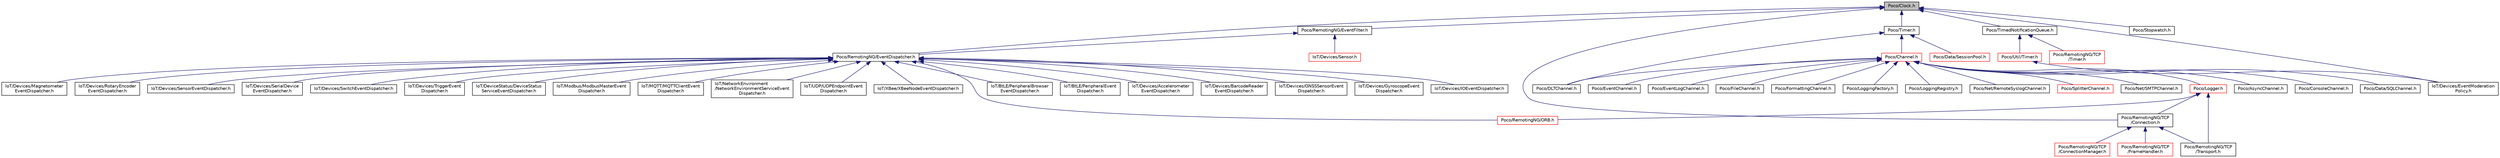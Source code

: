 digraph "Poco/Clock.h"
{
 // LATEX_PDF_SIZE
  edge [fontname="Helvetica",fontsize="10",labelfontname="Helvetica",labelfontsize="10"];
  node [fontname="Helvetica",fontsize="10",shape=record];
  Node1 [label="Poco/Clock.h",height=0.2,width=0.4,color="black", fillcolor="grey75", style="filled", fontcolor="black",tooltip=" "];
  Node1 -> Node2 [dir="back",color="midnightblue",fontsize="10",style="solid",fontname="Helvetica"];
  Node2 [label="Poco/Timer.h",height=0.2,width=0.4,color="black", fillcolor="white", style="filled",URL="$Timer_8h.html",tooltip=" "];
  Node2 -> Node3 [dir="back",color="midnightblue",fontsize="10",style="solid",fontname="Helvetica"];
  Node3 [label="Poco/Channel.h",height=0.2,width=0.4,color="red", fillcolor="white", style="filled",URL="$Channel_8h.html",tooltip=" "];
  Node3 -> Node4 [dir="back",color="midnightblue",fontsize="10",style="solid",fontname="Helvetica"];
  Node4 [label="Poco/Logger.h",height=0.2,width=0.4,color="red", fillcolor="white", style="filled",URL="$Logger_8h.html",tooltip=" "];
  Node4 -> Node34 [dir="back",color="midnightblue",fontsize="10",style="solid",fontname="Helvetica"];
  Node34 [label="Poco/RemotingNG/ORB.h",height=0.2,width=0.4,color="red", fillcolor="white", style="filled",URL="$ORB_8h.html",tooltip=" "];
  Node4 -> Node369 [dir="back",color="midnightblue",fontsize="10",style="solid",fontname="Helvetica"];
  Node369 [label="Poco/RemotingNG/TCP\l/Connection.h",height=0.2,width=0.4,color="black", fillcolor="white", style="filled",URL="$Connection_8h.html",tooltip=" "];
  Node369 -> Node370 [dir="back",color="midnightblue",fontsize="10",style="solid",fontname="Helvetica"];
  Node370 [label="Poco/RemotingNG/TCP\l/FrameHandler.h",height=0.2,width=0.4,color="red", fillcolor="white", style="filled",URL="$FrameHandler_8h.html",tooltip=" "];
  Node369 -> Node375 [dir="back",color="midnightblue",fontsize="10",style="solid",fontname="Helvetica"];
  Node375 [label="Poco/RemotingNG/TCP\l/ConnectionManager.h",height=0.2,width=0.4,color="red", fillcolor="white", style="filled",URL="$ConnectionManager_8h.html",tooltip=" "];
  Node369 -> Node374 [dir="back",color="midnightblue",fontsize="10",style="solid",fontname="Helvetica"];
  Node374 [label="Poco/RemotingNG/TCP\l/Transport.h",height=0.2,width=0.4,color="black", fillcolor="white", style="filled",URL="$TCP_2Transport_8h.html",tooltip=" "];
  Node4 -> Node374 [dir="back",color="midnightblue",fontsize="10",style="solid",fontname="Helvetica"];
  Node3 -> Node418 [dir="back",color="midnightblue",fontsize="10",style="solid",fontname="Helvetica"];
  Node418 [label="Poco/AsyncChannel.h",height=0.2,width=0.4,color="black", fillcolor="white", style="filled",URL="$AsyncChannel_8h.html",tooltip=" "];
  Node3 -> Node419 [dir="back",color="midnightblue",fontsize="10",style="solid",fontname="Helvetica"];
  Node419 [label="Poco/ConsoleChannel.h",height=0.2,width=0.4,color="black", fillcolor="white", style="filled",URL="$ConsoleChannel_8h.html",tooltip=" "];
  Node3 -> Node401 [dir="back",color="midnightblue",fontsize="10",style="solid",fontname="Helvetica"];
  Node401 [label="Poco/Data/SQLChannel.h",height=0.2,width=0.4,color="black", fillcolor="white", style="filled",URL="$SQLChannel_8h.html",tooltip=" "];
  Node3 -> Node420 [dir="back",color="midnightblue",fontsize="10",style="solid",fontname="Helvetica"];
  Node420 [label="Poco/DLTChannel.h",height=0.2,width=0.4,color="black", fillcolor="white", style="filled",URL="$DLTChannel_8h.html",tooltip=" "];
  Node3 -> Node332 [dir="back",color="midnightblue",fontsize="10",style="solid",fontname="Helvetica"];
  Node332 [label="Poco/EventChannel.h",height=0.2,width=0.4,color="black", fillcolor="white", style="filled",URL="$EventChannel_8h.html",tooltip=" "];
  Node3 -> Node421 [dir="back",color="midnightblue",fontsize="10",style="solid",fontname="Helvetica"];
  Node421 [label="Poco/EventLogChannel.h",height=0.2,width=0.4,color="black", fillcolor="white", style="filled",URL="$EventLogChannel_8h.html",tooltip=" "];
  Node3 -> Node422 [dir="back",color="midnightblue",fontsize="10",style="solid",fontname="Helvetica"];
  Node422 [label="Poco/FileChannel.h",height=0.2,width=0.4,color="black", fillcolor="white", style="filled",URL="$FileChannel_8h.html",tooltip=" "];
  Node3 -> Node423 [dir="back",color="midnightblue",fontsize="10",style="solid",fontname="Helvetica"];
  Node423 [label="Poco/FormattingChannel.h",height=0.2,width=0.4,color="black", fillcolor="white", style="filled",URL="$FormattingChannel_8h.html",tooltip=" "];
  Node3 -> Node424 [dir="back",color="midnightblue",fontsize="10",style="solid",fontname="Helvetica"];
  Node424 [label="Poco/LoggingFactory.h",height=0.2,width=0.4,color="black", fillcolor="white", style="filled",URL="$LoggingFactory_8h.html",tooltip=" "];
  Node3 -> Node425 [dir="back",color="midnightblue",fontsize="10",style="solid",fontname="Helvetica"];
  Node425 [label="Poco/LoggingRegistry.h",height=0.2,width=0.4,color="black", fillcolor="white", style="filled",URL="$LoggingRegistry_8h.html",tooltip=" "];
  Node3 -> Node426 [dir="back",color="midnightblue",fontsize="10",style="solid",fontname="Helvetica"];
  Node426 [label="Poco/Net/RemoteSyslogChannel.h",height=0.2,width=0.4,color="black", fillcolor="white", style="filled",URL="$RemoteSyslogChannel_8h.html",tooltip=" "];
  Node3 -> Node427 [dir="back",color="midnightblue",fontsize="10",style="solid",fontname="Helvetica"];
  Node427 [label="Poco/SplitterChannel.h",height=0.2,width=0.4,color="red", fillcolor="white", style="filled",URL="$SplitterChannel_8h.html",tooltip=" "];
  Node3 -> Node428 [dir="back",color="midnightblue",fontsize="10",style="solid",fontname="Helvetica"];
  Node428 [label="Poco/Net/SMTPChannel.h",height=0.2,width=0.4,color="black", fillcolor="white", style="filled",URL="$SMTPChannel_8h.html",tooltip=" "];
  Node2 -> Node406 [dir="back",color="midnightblue",fontsize="10",style="solid",fontname="Helvetica"];
  Node406 [label="Poco/Data/SessionPool.h",height=0.2,width=0.4,color="red", fillcolor="white", style="filled",URL="$SessionPool_8h.html",tooltip=" "];
  Node2 -> Node420 [dir="back",color="midnightblue",fontsize="10",style="solid",fontname="Helvetica"];
  Node1 -> Node436 [dir="back",color="midnightblue",fontsize="10",style="solid",fontname="Helvetica"];
  Node436 [label="Poco/RemotingNG/EventFilter.h",height=0.2,width=0.4,color="black", fillcolor="white", style="filled",URL="$EventFilter_8h.html",tooltip=" "];
  Node436 -> Node437 [dir="back",color="midnightblue",fontsize="10",style="solid",fontname="Helvetica"];
  Node437 [label="Poco/RemotingNG/EventDispatcher.h",height=0.2,width=0.4,color="black", fillcolor="white", style="filled",URL="$RemotingNG_2EventDispatcher_8h.html",tooltip=" "];
  Node437 -> Node29 [dir="back",color="midnightblue",fontsize="10",style="solid",fontname="Helvetica"];
  Node29 [label="IoT/BtLE/PeripheralBrowser\lEventDispatcher.h",height=0.2,width=0.4,color="black", fillcolor="white", style="filled",URL="$PeripheralBrowserEventDispatcher_8h.html",tooltip=" "];
  Node437 -> Node34 [dir="back",color="midnightblue",fontsize="10",style="solid",fontname="Helvetica"];
  Node437 -> Node20 [dir="back",color="midnightblue",fontsize="10",style="solid",fontname="Helvetica"];
  Node20 [label="IoT/BtLE/PeripheralEvent\lDispatcher.h",height=0.2,width=0.4,color="black", fillcolor="white", style="filled",URL="$PeripheralEventDispatcher_8h.html",tooltip=" "];
  Node437 -> Node62 [dir="back",color="midnightblue",fontsize="10",style="solid",fontname="Helvetica"];
  Node62 [label="IoT/Devices/Accelerometer\lEventDispatcher.h",height=0.2,width=0.4,color="black", fillcolor="white", style="filled",URL="$AccelerometerEventDispatcher_8h.html",tooltip=" "];
  Node437 -> Node67 [dir="back",color="midnightblue",fontsize="10",style="solid",fontname="Helvetica"];
  Node67 [label="IoT/Devices/BarcodeReader\lEventDispatcher.h",height=0.2,width=0.4,color="black", fillcolor="white", style="filled",URL="$BarcodeReaderEventDispatcher_8h.html",tooltip=" "];
  Node437 -> Node75 [dir="back",color="midnightblue",fontsize="10",style="solid",fontname="Helvetica"];
  Node75 [label="IoT/Devices/GNSSSensorEvent\lDispatcher.h",height=0.2,width=0.4,color="black", fillcolor="white", style="filled",URL="$GNSSSensorEventDispatcher_8h.html",tooltip=" "];
  Node437 -> Node84 [dir="back",color="midnightblue",fontsize="10",style="solid",fontname="Helvetica"];
  Node84 [label="IoT/Devices/GyroscopeEvent\lDispatcher.h",height=0.2,width=0.4,color="black", fillcolor="white", style="filled",URL="$GyroscopeEventDispatcher_8h.html",tooltip=" "];
  Node437 -> Node91 [dir="back",color="midnightblue",fontsize="10",style="solid",fontname="Helvetica"];
  Node91 [label="IoT/Devices/IOEventDispatcher.h",height=0.2,width=0.4,color="black", fillcolor="white", style="filled",URL="$IOEventDispatcher_8h.html",tooltip=" "];
  Node437 -> Node96 [dir="back",color="midnightblue",fontsize="10",style="solid",fontname="Helvetica"];
  Node96 [label="IoT/Devices/Magnetometer\lEventDispatcher.h",height=0.2,width=0.4,color="black", fillcolor="white", style="filled",URL="$MagnetometerEventDispatcher_8h.html",tooltip=" "];
  Node437 -> Node103 [dir="back",color="midnightblue",fontsize="10",style="solid",fontname="Helvetica"];
  Node103 [label="IoT/Devices/RotaryEncoder\lEventDispatcher.h",height=0.2,width=0.4,color="black", fillcolor="white", style="filled",URL="$RotaryEncoderEventDispatcher_8h.html",tooltip=" "];
  Node437 -> Node108 [dir="back",color="midnightblue",fontsize="10",style="solid",fontname="Helvetica"];
  Node108 [label="IoT/Devices/SensorEventDispatcher.h",height=0.2,width=0.4,color="black", fillcolor="white", style="filled",URL="$SensorEventDispatcher_8h.html",tooltip=" "];
  Node437 -> Node113 [dir="back",color="midnightblue",fontsize="10",style="solid",fontname="Helvetica"];
  Node113 [label="IoT/Devices/SerialDevice\lEventDispatcher.h",height=0.2,width=0.4,color="black", fillcolor="white", style="filled",URL="$SerialDeviceEventDispatcher_8h.html",tooltip=" "];
  Node437 -> Node118 [dir="back",color="midnightblue",fontsize="10",style="solid",fontname="Helvetica"];
  Node118 [label="IoT/Devices/SwitchEventDispatcher.h",height=0.2,width=0.4,color="black", fillcolor="white", style="filled",URL="$SwitchEventDispatcher_8h.html",tooltip=" "];
  Node437 -> Node123 [dir="back",color="midnightblue",fontsize="10",style="solid",fontname="Helvetica"];
  Node123 [label="IoT/Devices/TriggerEvent\lDispatcher.h",height=0.2,width=0.4,color="black", fillcolor="white", style="filled",URL="$TriggerEventDispatcher_8h.html",tooltip=" "];
  Node437 -> Node132 [dir="back",color="midnightblue",fontsize="10",style="solid",fontname="Helvetica"];
  Node132 [label="IoT/DeviceStatus/DeviceStatus\lServiceEventDispatcher.h",height=0.2,width=0.4,color="black", fillcolor="white", style="filled",URL="$DeviceStatusServiceEventDispatcher_8h.html",tooltip=" "];
  Node437 -> Node141 [dir="back",color="midnightblue",fontsize="10",style="solid",fontname="Helvetica"];
  Node141 [label="IoT/Modbus/ModbusMasterEvent\lDispatcher.h",height=0.2,width=0.4,color="black", fillcolor="white", style="filled",URL="$ModbusMasterEventDispatcher_8h.html",tooltip=" "];
  Node437 -> Node209 [dir="back",color="midnightblue",fontsize="10",style="solid",fontname="Helvetica"];
  Node209 [label="IoT/MQTT/MQTTClientEvent\lDispatcher.h",height=0.2,width=0.4,color="black", fillcolor="white", style="filled",URL="$MQTTClientEventDispatcher_8h.html",tooltip=" "];
  Node437 -> Node232 [dir="back",color="midnightblue",fontsize="10",style="solid",fontname="Helvetica"];
  Node232 [label="IoT/NetworkEnvironment\l/NetworkEnvironmentServiceEvent\lDispatcher.h",height=0.2,width=0.4,color="black", fillcolor="white", style="filled",URL="$NetworkEnvironmentServiceEventDispatcher_8h.html",tooltip=" "];
  Node437 -> Node243 [dir="back",color="midnightblue",fontsize="10",style="solid",fontname="Helvetica"];
  Node243 [label="IoT/UDP/UDPEndpointEvent\lDispatcher.h",height=0.2,width=0.4,color="black", fillcolor="white", style="filled",URL="$UDPEndpointEventDispatcher_8h.html",tooltip=" "];
  Node437 -> Node307 [dir="back",color="midnightblue",fontsize="10",style="solid",fontname="Helvetica"];
  Node307 [label="IoT/XBee/XBeeNodeEventDispatcher.h",height=0.2,width=0.4,color="black", fillcolor="white", style="filled",URL="$XBeeNodeEventDispatcher_8h.html",tooltip=" "];
  Node436 -> Node105 [dir="back",color="midnightblue",fontsize="10",style="solid",fontname="Helvetica"];
  Node105 [label="IoT/Devices/Sensor.h",height=0.2,width=0.4,color="red", fillcolor="white", style="filled",URL="$Sensor_8h.html",tooltip=" "];
  Node1 -> Node437 [dir="back",color="midnightblue",fontsize="10",style="solid",fontname="Helvetica"];
  Node1 -> Node438 [dir="back",color="midnightblue",fontsize="10",style="solid",fontname="Helvetica"];
  Node438 [label="Poco/TimedNotificationQueue.h",height=0.2,width=0.4,color="black", fillcolor="white", style="filled",URL="$TimedNotificationQueue_8h.html",tooltip=" "];
  Node438 -> Node439 [dir="back",color="midnightblue",fontsize="10",style="solid",fontname="Helvetica"];
  Node439 [label="Poco/Util/Timer.h",height=0.2,width=0.4,color="red", fillcolor="white", style="filled",URL="$Util_2Timer_8h.html",tooltip=" "];
  Node439 -> Node71 [dir="back",color="midnightblue",fontsize="10",style="solid",fontname="Helvetica"];
  Node71 [label="IoT/Devices/EventModeration\lPolicy.h",height=0.2,width=0.4,color="black", fillcolor="white", style="filled",URL="$EventModerationPolicy_8h.html",tooltip=" "];
  Node438 -> Node440 [dir="back",color="midnightblue",fontsize="10",style="solid",fontname="Helvetica"];
  Node440 [label="Poco/RemotingNG/TCP\l/Timer.h",height=0.2,width=0.4,color="red", fillcolor="white", style="filled",URL="$RemotingNG_2TCP_2Timer_8h.html",tooltip=" "];
  Node1 -> Node71 [dir="back",color="midnightblue",fontsize="10",style="solid",fontname="Helvetica"];
  Node1 -> Node369 [dir="back",color="midnightblue",fontsize="10",style="solid",fontname="Helvetica"];
  Node1 -> Node441 [dir="back",color="midnightblue",fontsize="10",style="solid",fontname="Helvetica"];
  Node441 [label="Poco/Stopwatch.h",height=0.2,width=0.4,color="black", fillcolor="white", style="filled",URL="$Stopwatch_8h.html",tooltip=" "];
}
